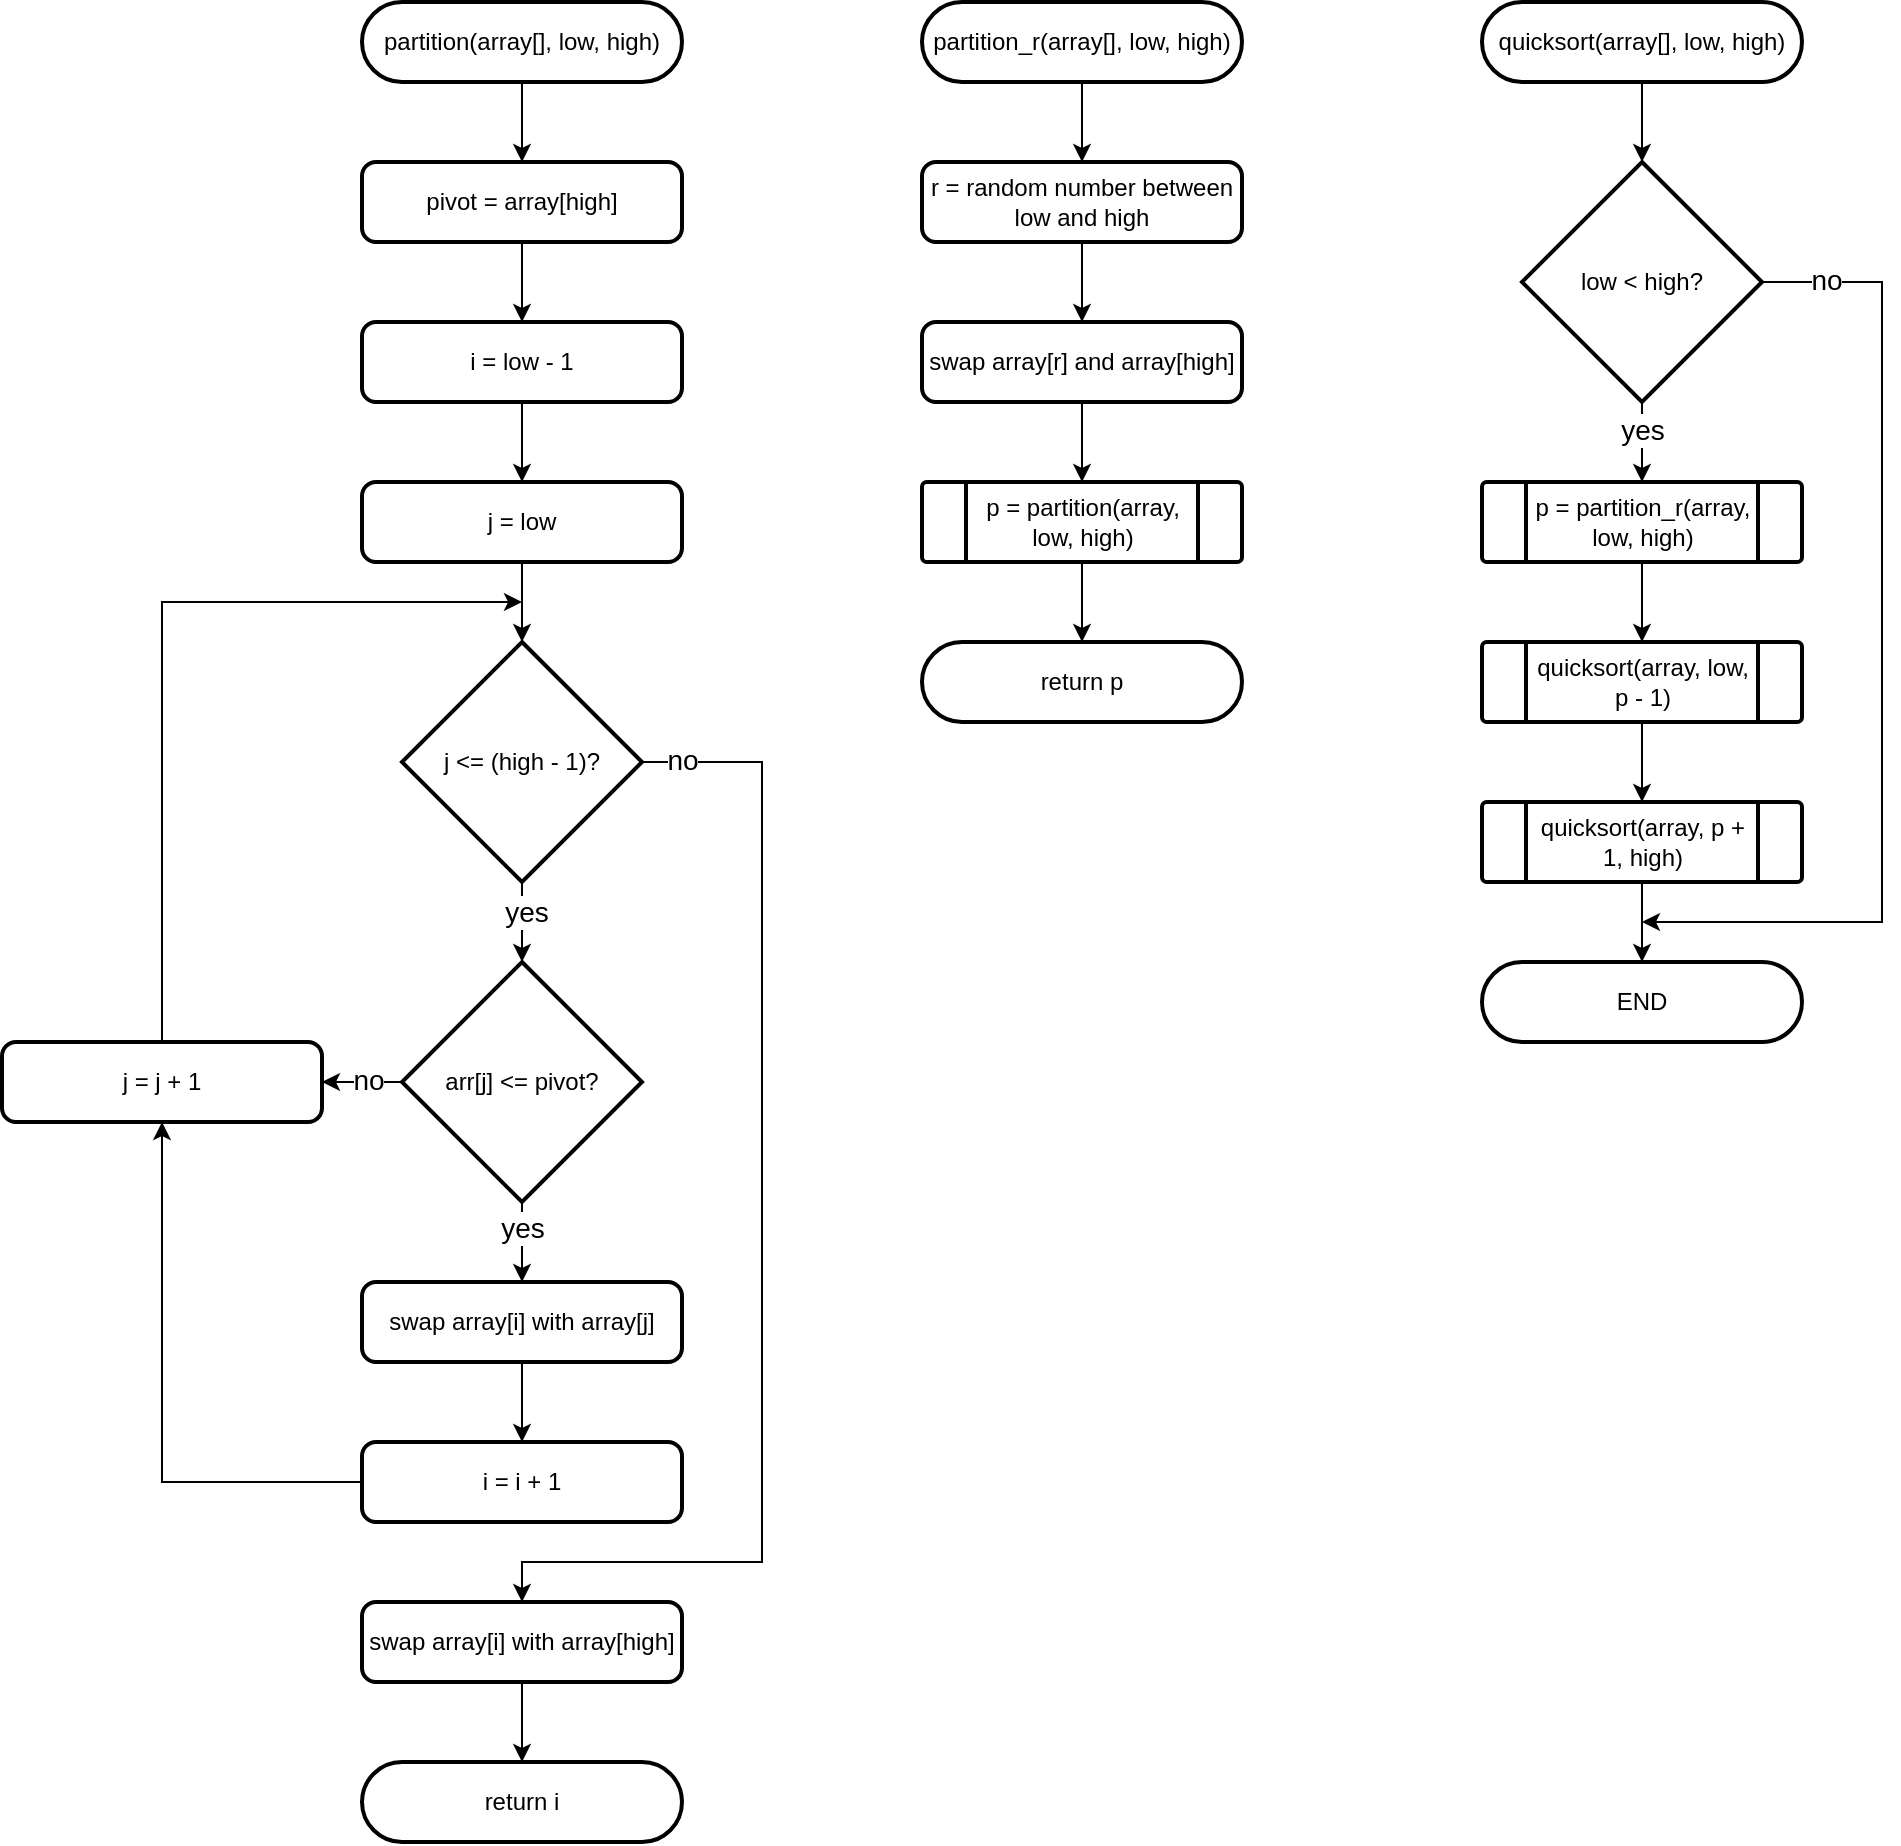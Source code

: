 <mxfile version="21.6.2" type="device" pages="4">
  <diagram id="C5RBs43oDa-KdzZeNtuy" name="quick sort">
    <mxGraphModel dx="872" dy="778" grid="1" gridSize="10" guides="1" tooltips="1" connect="1" arrows="1" fold="1" page="0" pageScale="1" pageWidth="827" pageHeight="1169" math="0" shadow="0">
      <root>
        <mxCell id="WIyWlLk6GJQsqaUBKTNV-0" />
        <mxCell id="WIyWlLk6GJQsqaUBKTNV-1" parent="WIyWlLk6GJQsqaUBKTNV-0" />
        <mxCell id="JS1NNQ1RBKOJhmVOapFc-2" value="" style="edgeStyle=orthogonalEdgeStyle;rounded=0;orthogonalLoop=1;jettySize=auto;html=1;" parent="WIyWlLk6GJQsqaUBKTNV-1" source="ZOthd3o8GA8e9ccbdgPO-1" target="JS1NNQ1RBKOJhmVOapFc-1" edge="1">
          <mxGeometry relative="1" as="geometry" />
        </mxCell>
        <mxCell id="ZOthd3o8GA8e9ccbdgPO-1" value="pivot = array[high]" style="rounded=1;whiteSpace=wrap;html=1;absoluteArcSize=1;arcSize=14;strokeWidth=2;" parent="WIyWlLk6GJQsqaUBKTNV-1" vertex="1">
          <mxGeometry x="40" y="120" width="160" height="40" as="geometry" />
        </mxCell>
        <mxCell id="JS1NNQ1RBKOJhmVOapFc-4" value="" style="edgeStyle=orthogonalEdgeStyle;rounded=0;orthogonalLoop=1;jettySize=auto;html=1;" parent="WIyWlLk6GJQsqaUBKTNV-1" source="JS1NNQ1RBKOJhmVOapFc-1" target="JS1NNQ1RBKOJhmVOapFc-3" edge="1">
          <mxGeometry relative="1" as="geometry" />
        </mxCell>
        <mxCell id="JS1NNQ1RBKOJhmVOapFc-1" value="i = low - 1" style="rounded=1;whiteSpace=wrap;html=1;absoluteArcSize=1;arcSize=14;strokeWidth=2;" parent="WIyWlLk6GJQsqaUBKTNV-1" vertex="1">
          <mxGeometry x="40" y="200" width="160" height="40" as="geometry" />
        </mxCell>
        <mxCell id="JS1NNQ1RBKOJhmVOapFc-6" value="" style="edgeStyle=orthogonalEdgeStyle;rounded=0;orthogonalLoop=1;jettySize=auto;html=1;" parent="WIyWlLk6GJQsqaUBKTNV-1" source="JS1NNQ1RBKOJhmVOapFc-3" target="JS1NNQ1RBKOJhmVOapFc-5" edge="1">
          <mxGeometry relative="1" as="geometry" />
        </mxCell>
        <mxCell id="JS1NNQ1RBKOJhmVOapFc-3" value="j = low" style="rounded=1;whiteSpace=wrap;html=1;absoluteArcSize=1;arcSize=14;strokeWidth=2;" parent="WIyWlLk6GJQsqaUBKTNV-1" vertex="1">
          <mxGeometry x="40" y="280" width="160" height="40" as="geometry" />
        </mxCell>
        <mxCell id="JS1NNQ1RBKOJhmVOapFc-11" value="" style="edgeStyle=orthogonalEdgeStyle;rounded=0;orthogonalLoop=1;jettySize=auto;html=1;" parent="WIyWlLk6GJQsqaUBKTNV-1" source="JS1NNQ1RBKOJhmVOapFc-5" target="JS1NNQ1RBKOJhmVOapFc-10" edge="1">
          <mxGeometry relative="1" as="geometry" />
        </mxCell>
        <mxCell id="JS1NNQ1RBKOJhmVOapFc-14" value="yes" style="edgeLabel;html=1;align=center;verticalAlign=middle;resizable=0;points=[];fontSize=14;" parent="JS1NNQ1RBKOJhmVOapFc-11" vertex="1" connectable="0">
          <mxGeometry x="-0.279" y="1" relative="1" as="geometry">
            <mxPoint x="1" as="offset" />
          </mxGeometry>
        </mxCell>
        <mxCell id="JS1NNQ1RBKOJhmVOapFc-29" style="edgeStyle=orthogonalEdgeStyle;rounded=0;orthogonalLoop=1;jettySize=auto;html=1;exitX=1;exitY=0.5;exitDx=0;exitDy=0;exitPerimeter=0;entryX=0.5;entryY=0;entryDx=0;entryDy=0;" parent="WIyWlLk6GJQsqaUBKTNV-1" source="JS1NNQ1RBKOJhmVOapFc-5" target="JS1NNQ1RBKOJhmVOapFc-28" edge="1">
          <mxGeometry relative="1" as="geometry">
            <Array as="points">
              <mxPoint x="240" y="420" />
              <mxPoint x="240" y="820" />
              <mxPoint x="120" y="820" />
            </Array>
          </mxGeometry>
        </mxCell>
        <mxCell id="JS1NNQ1RBKOJhmVOapFc-30" value="no" style="edgeLabel;html=1;align=center;verticalAlign=middle;resizable=0;points=[];fontSize=14;" parent="JS1NNQ1RBKOJhmVOapFc-29" vertex="1" connectable="0">
          <mxGeometry x="-0.933" y="1" relative="1" as="geometry">
            <mxPoint as="offset" />
          </mxGeometry>
        </mxCell>
        <mxCell id="JS1NNQ1RBKOJhmVOapFc-5" value="j &amp;lt;= (high - 1)?" style="strokeWidth=2;html=1;shape=mxgraph.flowchart.decision;whiteSpace=wrap;" parent="WIyWlLk6GJQsqaUBKTNV-1" vertex="1">
          <mxGeometry x="60" y="360" width="120" height="120" as="geometry" />
        </mxCell>
        <mxCell id="JS1NNQ1RBKOJhmVOapFc-19" value="" style="edgeStyle=orthogonalEdgeStyle;rounded=0;orthogonalLoop=1;jettySize=auto;html=1;" parent="WIyWlLk6GJQsqaUBKTNV-1" source="JS1NNQ1RBKOJhmVOapFc-10" target="JS1NNQ1RBKOJhmVOapFc-18" edge="1">
          <mxGeometry relative="1" as="geometry" />
        </mxCell>
        <mxCell id="JS1NNQ1RBKOJhmVOapFc-22" value="yes" style="edgeLabel;html=1;align=center;verticalAlign=middle;resizable=0;points=[];fontSize=14;" parent="JS1NNQ1RBKOJhmVOapFc-19" vertex="1" connectable="0">
          <mxGeometry x="-0.345" y="1" relative="1" as="geometry">
            <mxPoint x="-1" as="offset" />
          </mxGeometry>
        </mxCell>
        <mxCell id="JS1NNQ1RBKOJhmVOapFc-24" value="" style="edgeStyle=orthogonalEdgeStyle;rounded=0;orthogonalLoop=1;jettySize=auto;html=1;" parent="WIyWlLk6GJQsqaUBKTNV-1" source="JS1NNQ1RBKOJhmVOapFc-10" target="JS1NNQ1RBKOJhmVOapFc-23" edge="1">
          <mxGeometry relative="1" as="geometry" />
        </mxCell>
        <mxCell id="JS1NNQ1RBKOJhmVOapFc-25" value="no" style="edgeLabel;html=1;align=center;verticalAlign=middle;resizable=0;points=[];fontSize=14;" parent="JS1NNQ1RBKOJhmVOapFc-24" vertex="1" connectable="0">
          <mxGeometry x="-0.033" y="-2" relative="1" as="geometry">
            <mxPoint x="2" y="1" as="offset" />
          </mxGeometry>
        </mxCell>
        <mxCell id="JS1NNQ1RBKOJhmVOapFc-10" value="arr[j] &amp;lt;= pivot?" style="strokeWidth=2;html=1;shape=mxgraph.flowchart.decision;whiteSpace=wrap;" parent="WIyWlLk6GJQsqaUBKTNV-1" vertex="1">
          <mxGeometry x="60" y="520" width="120" height="120" as="geometry" />
        </mxCell>
        <mxCell id="JS1NNQ1RBKOJhmVOapFc-21" value="" style="edgeStyle=orthogonalEdgeStyle;rounded=0;orthogonalLoop=1;jettySize=auto;html=1;" parent="WIyWlLk6GJQsqaUBKTNV-1" source="JS1NNQ1RBKOJhmVOapFc-18" target="JS1NNQ1RBKOJhmVOapFc-20" edge="1">
          <mxGeometry relative="1" as="geometry" />
        </mxCell>
        <mxCell id="JS1NNQ1RBKOJhmVOapFc-18" value="swap array[i] with array[j]" style="rounded=1;whiteSpace=wrap;html=1;absoluteArcSize=1;arcSize=14;strokeWidth=2;" parent="WIyWlLk6GJQsqaUBKTNV-1" vertex="1">
          <mxGeometry x="40" y="680" width="160" height="40" as="geometry" />
        </mxCell>
        <mxCell id="JS1NNQ1RBKOJhmVOapFc-26" style="edgeStyle=orthogonalEdgeStyle;rounded=0;orthogonalLoop=1;jettySize=auto;html=1;exitX=0;exitY=0.5;exitDx=0;exitDy=0;entryX=0.5;entryY=1;entryDx=0;entryDy=0;" parent="WIyWlLk6GJQsqaUBKTNV-1" source="JS1NNQ1RBKOJhmVOapFc-20" target="JS1NNQ1RBKOJhmVOapFc-23" edge="1">
          <mxGeometry relative="1" as="geometry" />
        </mxCell>
        <mxCell id="JS1NNQ1RBKOJhmVOapFc-20" value="i = i + 1" style="rounded=1;whiteSpace=wrap;html=1;absoluteArcSize=1;arcSize=14;strokeWidth=2;" parent="WIyWlLk6GJQsqaUBKTNV-1" vertex="1">
          <mxGeometry x="40" y="760" width="160" height="40" as="geometry" />
        </mxCell>
        <mxCell id="JS1NNQ1RBKOJhmVOapFc-27" style="edgeStyle=orthogonalEdgeStyle;rounded=0;orthogonalLoop=1;jettySize=auto;html=1;exitX=0.5;exitY=0;exitDx=0;exitDy=0;" parent="WIyWlLk6GJQsqaUBKTNV-1" source="JS1NNQ1RBKOJhmVOapFc-23" edge="1">
          <mxGeometry relative="1" as="geometry">
            <mxPoint x="120.0" y="340" as="targetPoint" />
            <Array as="points">
              <mxPoint x="-60" y="340" />
            </Array>
          </mxGeometry>
        </mxCell>
        <mxCell id="JS1NNQ1RBKOJhmVOapFc-23" value="j = j + 1" style="rounded=1;whiteSpace=wrap;html=1;absoluteArcSize=1;arcSize=14;strokeWidth=2;" parent="WIyWlLk6GJQsqaUBKTNV-1" vertex="1">
          <mxGeometry x="-140" y="560" width="160" height="40" as="geometry" />
        </mxCell>
        <mxCell id="JS1NNQ1RBKOJhmVOapFc-38" value="" style="edgeStyle=orthogonalEdgeStyle;rounded=0;orthogonalLoop=1;jettySize=auto;html=1;" parent="WIyWlLk6GJQsqaUBKTNV-1" source="JS1NNQ1RBKOJhmVOapFc-28" target="JS1NNQ1RBKOJhmVOapFc-37" edge="1">
          <mxGeometry relative="1" as="geometry" />
        </mxCell>
        <mxCell id="JS1NNQ1RBKOJhmVOapFc-28" value="swap array[i] with array[high]" style="rounded=1;whiteSpace=wrap;html=1;absoluteArcSize=1;arcSize=14;strokeWidth=2;" parent="WIyWlLk6GJQsqaUBKTNV-1" vertex="1">
          <mxGeometry x="40" y="840" width="160" height="40" as="geometry" />
        </mxCell>
        <mxCell id="JS1NNQ1RBKOJhmVOapFc-36" style="edgeStyle=orthogonalEdgeStyle;rounded=0;orthogonalLoop=1;jettySize=auto;html=1;exitX=0.5;exitY=0.5;exitDx=0;exitDy=20;exitPerimeter=0;entryX=0.5;entryY=0;entryDx=0;entryDy=0;" parent="WIyWlLk6GJQsqaUBKTNV-1" source="JS1NNQ1RBKOJhmVOapFc-34" target="ZOthd3o8GA8e9ccbdgPO-1" edge="1">
          <mxGeometry relative="1" as="geometry" />
        </mxCell>
        <mxCell id="JS1NNQ1RBKOJhmVOapFc-34" value="partition(array[], low, high)" style="html=1;dashed=0;whiteSpace=wrap;shape=mxgraph.dfd.start;strokeWidth=2;" parent="WIyWlLk6GJQsqaUBKTNV-1" vertex="1">
          <mxGeometry x="40" y="40" width="160" height="40" as="geometry" />
        </mxCell>
        <mxCell id="JS1NNQ1RBKOJhmVOapFc-37" value="return i" style="html=1;dashed=0;whiteSpace=wrap;shape=mxgraph.dfd.start;strokeWidth=2;" parent="WIyWlLk6GJQsqaUBKTNV-1" vertex="1">
          <mxGeometry x="40" y="920" width="160" height="40" as="geometry" />
        </mxCell>
        <mxCell id="JS1NNQ1RBKOJhmVOapFc-41" value="" style="edgeStyle=orthogonalEdgeStyle;rounded=0;orthogonalLoop=1;jettySize=auto;html=1;" parent="WIyWlLk6GJQsqaUBKTNV-1" source="JS1NNQ1RBKOJhmVOapFc-39" target="JS1NNQ1RBKOJhmVOapFc-40" edge="1">
          <mxGeometry relative="1" as="geometry" />
        </mxCell>
        <mxCell id="JS1NNQ1RBKOJhmVOapFc-39" value="partition_r(array[], low, high)" style="html=1;dashed=0;whiteSpace=wrap;shape=mxgraph.dfd.start;strokeWidth=2;" parent="WIyWlLk6GJQsqaUBKTNV-1" vertex="1">
          <mxGeometry x="320" y="40" width="160" height="40" as="geometry" />
        </mxCell>
        <mxCell id="JS1NNQ1RBKOJhmVOapFc-43" value="" style="edgeStyle=orthogonalEdgeStyle;rounded=0;orthogonalLoop=1;jettySize=auto;html=1;" parent="WIyWlLk6GJQsqaUBKTNV-1" source="JS1NNQ1RBKOJhmVOapFc-40" target="JS1NNQ1RBKOJhmVOapFc-42" edge="1">
          <mxGeometry relative="1" as="geometry" />
        </mxCell>
        <mxCell id="JS1NNQ1RBKOJhmVOapFc-40" value="r = random number between low and high" style="rounded=1;whiteSpace=wrap;html=1;absoluteArcSize=1;arcSize=14;strokeWidth=2;" parent="WIyWlLk6GJQsqaUBKTNV-1" vertex="1">
          <mxGeometry x="320" y="120" width="160" height="40" as="geometry" />
        </mxCell>
        <mxCell id="JS1NNQ1RBKOJhmVOapFc-50" value="" style="edgeStyle=orthogonalEdgeStyle;rounded=0;orthogonalLoop=1;jettySize=auto;html=1;" parent="WIyWlLk6GJQsqaUBKTNV-1" source="JS1NNQ1RBKOJhmVOapFc-42" target="JS1NNQ1RBKOJhmVOapFc-49" edge="1">
          <mxGeometry relative="1" as="geometry" />
        </mxCell>
        <mxCell id="JS1NNQ1RBKOJhmVOapFc-42" value="swap array[r] and array[high]" style="rounded=1;whiteSpace=wrap;html=1;absoluteArcSize=1;arcSize=14;strokeWidth=2;" parent="WIyWlLk6GJQsqaUBKTNV-1" vertex="1">
          <mxGeometry x="320" y="200" width="160" height="40" as="geometry" />
        </mxCell>
        <mxCell id="JS1NNQ1RBKOJhmVOapFc-44" value="return p" style="html=1;dashed=0;whiteSpace=wrap;shape=mxgraph.dfd.start;strokeWidth=2;" parent="WIyWlLk6GJQsqaUBKTNV-1" vertex="1">
          <mxGeometry x="320" y="360" width="160" height="40" as="geometry" />
        </mxCell>
        <mxCell id="JS1NNQ1RBKOJhmVOapFc-51" value="" style="edgeStyle=orthogonalEdgeStyle;rounded=0;orthogonalLoop=1;jettySize=auto;html=1;" parent="WIyWlLk6GJQsqaUBKTNV-1" source="JS1NNQ1RBKOJhmVOapFc-49" target="JS1NNQ1RBKOJhmVOapFc-44" edge="1">
          <mxGeometry relative="1" as="geometry" />
        </mxCell>
        <mxCell id="JS1NNQ1RBKOJhmVOapFc-49" value="p = partition(array, low, high)" style="verticalLabelPosition=middle;verticalAlign=middle;html=1;shape=process;whiteSpace=wrap;rounded=1;size=0.14;arcSize=6;labelPosition=center;align=center;strokeWidth=2;" parent="WIyWlLk6GJQsqaUBKTNV-1" vertex="1">
          <mxGeometry x="320" y="280" width="160" height="40" as="geometry" />
        </mxCell>
        <mxCell id="JS1NNQ1RBKOJhmVOapFc-54" value="" style="edgeStyle=orthogonalEdgeStyle;rounded=0;orthogonalLoop=1;jettySize=auto;html=1;" parent="WIyWlLk6GJQsqaUBKTNV-1" source="JS1NNQ1RBKOJhmVOapFc-52" target="JS1NNQ1RBKOJhmVOapFc-53" edge="1">
          <mxGeometry relative="1" as="geometry" />
        </mxCell>
        <mxCell id="JS1NNQ1RBKOJhmVOapFc-52" value="quicksort(array[], low, high)" style="html=1;dashed=0;whiteSpace=wrap;shape=mxgraph.dfd.start;strokeWidth=2;" parent="WIyWlLk6GJQsqaUBKTNV-1" vertex="1">
          <mxGeometry x="600" y="40" width="160" height="40" as="geometry" />
        </mxCell>
        <mxCell id="JS1NNQ1RBKOJhmVOapFc-56" value="" style="edgeStyle=orthogonalEdgeStyle;rounded=0;orthogonalLoop=1;jettySize=auto;html=1;" parent="WIyWlLk6GJQsqaUBKTNV-1" source="JS1NNQ1RBKOJhmVOapFc-53" target="JS1NNQ1RBKOJhmVOapFc-55" edge="1">
          <mxGeometry relative="1" as="geometry" />
        </mxCell>
        <mxCell id="JS1NNQ1RBKOJhmVOapFc-63" value="yes" style="edgeLabel;html=1;align=center;verticalAlign=middle;resizable=0;points=[];fontSize=14;" parent="JS1NNQ1RBKOJhmVOapFc-56" vertex="1" connectable="0">
          <mxGeometry x="-0.302" y="-1" relative="1" as="geometry">
            <mxPoint x="1" as="offset" />
          </mxGeometry>
        </mxCell>
        <mxCell id="JS1NNQ1RBKOJhmVOapFc-64" style="edgeStyle=orthogonalEdgeStyle;rounded=0;orthogonalLoop=1;jettySize=auto;html=1;exitX=1;exitY=0.5;exitDx=0;exitDy=0;exitPerimeter=0;" parent="WIyWlLk6GJQsqaUBKTNV-1" source="JS1NNQ1RBKOJhmVOapFc-53" edge="1">
          <mxGeometry relative="1" as="geometry">
            <mxPoint x="680" y="500" as="targetPoint" />
            <Array as="points">
              <mxPoint x="800" y="180" />
              <mxPoint x="800" y="500" />
            </Array>
          </mxGeometry>
        </mxCell>
        <mxCell id="JS1NNQ1RBKOJhmVOapFc-65" value="no" style="edgeLabel;html=1;align=center;verticalAlign=middle;resizable=0;points=[];fontSize=14;" parent="JS1NNQ1RBKOJhmVOapFc-64" vertex="1" connectable="0">
          <mxGeometry x="-0.873" y="-1" relative="1" as="geometry">
            <mxPoint y="-2" as="offset" />
          </mxGeometry>
        </mxCell>
        <mxCell id="JS1NNQ1RBKOJhmVOapFc-53" value="low &amp;lt; high?" style="strokeWidth=2;html=1;shape=mxgraph.flowchart.decision;whiteSpace=wrap;" parent="WIyWlLk6GJQsqaUBKTNV-1" vertex="1">
          <mxGeometry x="620" y="120" width="120" height="120" as="geometry" />
        </mxCell>
        <mxCell id="JS1NNQ1RBKOJhmVOapFc-60" value="" style="edgeStyle=orthogonalEdgeStyle;rounded=0;orthogonalLoop=1;jettySize=auto;html=1;" parent="WIyWlLk6GJQsqaUBKTNV-1" source="JS1NNQ1RBKOJhmVOapFc-55" target="JS1NNQ1RBKOJhmVOapFc-57" edge="1">
          <mxGeometry relative="1" as="geometry" />
        </mxCell>
        <mxCell id="JS1NNQ1RBKOJhmVOapFc-55" value="p = partition_r(array, low, high)" style="verticalLabelPosition=middle;verticalAlign=middle;html=1;shape=process;whiteSpace=wrap;rounded=1;size=0.14;arcSize=6;labelPosition=center;align=center;strokeWidth=2;" parent="WIyWlLk6GJQsqaUBKTNV-1" vertex="1">
          <mxGeometry x="600" y="280" width="160" height="40" as="geometry" />
        </mxCell>
        <mxCell id="JS1NNQ1RBKOJhmVOapFc-61" value="" style="edgeStyle=orthogonalEdgeStyle;rounded=0;orthogonalLoop=1;jettySize=auto;html=1;" parent="WIyWlLk6GJQsqaUBKTNV-1" source="JS1NNQ1RBKOJhmVOapFc-57" target="JS1NNQ1RBKOJhmVOapFc-58" edge="1">
          <mxGeometry relative="1" as="geometry" />
        </mxCell>
        <mxCell id="JS1NNQ1RBKOJhmVOapFc-57" value="quicksort(array, low, p - 1)" style="verticalLabelPosition=middle;verticalAlign=middle;html=1;shape=process;whiteSpace=wrap;rounded=1;size=0.14;arcSize=6;labelPosition=center;align=center;strokeWidth=2;" parent="WIyWlLk6GJQsqaUBKTNV-1" vertex="1">
          <mxGeometry x="600" y="360" width="160" height="40" as="geometry" />
        </mxCell>
        <mxCell id="JS1NNQ1RBKOJhmVOapFc-62" value="" style="edgeStyle=orthogonalEdgeStyle;rounded=0;orthogonalLoop=1;jettySize=auto;html=1;" parent="WIyWlLk6GJQsqaUBKTNV-1" source="JS1NNQ1RBKOJhmVOapFc-58" target="JS1NNQ1RBKOJhmVOapFc-59" edge="1">
          <mxGeometry relative="1" as="geometry" />
        </mxCell>
        <mxCell id="JS1NNQ1RBKOJhmVOapFc-58" value="quicksort(array, p + 1, high)" style="verticalLabelPosition=middle;verticalAlign=middle;html=1;shape=process;whiteSpace=wrap;rounded=1;size=0.14;arcSize=6;labelPosition=center;align=center;strokeWidth=2;" parent="WIyWlLk6GJQsqaUBKTNV-1" vertex="1">
          <mxGeometry x="600" y="440" width="160" height="40" as="geometry" />
        </mxCell>
        <mxCell id="JS1NNQ1RBKOJhmVOapFc-59" value="END" style="html=1;dashed=0;whiteSpace=wrap;shape=mxgraph.dfd.start;strokeWidth=2;" parent="WIyWlLk6GJQsqaUBKTNV-1" vertex="1">
          <mxGeometry x="600" y="520" width="160" height="40" as="geometry" />
        </mxCell>
      </root>
    </mxGraphModel>
  </diagram>
  <diagram id="nVxkfaieTgda5EGStZQi" name="radix sort">
    <mxGraphModel dx="989" dy="943" grid="1" gridSize="10" guides="1" tooltips="1" connect="1" arrows="1" fold="1" page="0" pageScale="1" pageWidth="850" pageHeight="1100" math="0" shadow="0">
      <root>
        <mxCell id="0" />
        <mxCell id="1" parent="0" />
        <mxCell id="1oeBaII8raDBcbjgEjQx-7" value="" style="edgeStyle=orthogonalEdgeStyle;rounded=0;orthogonalLoop=1;jettySize=auto;html=1;" edge="1" parent="1" source="JxANDoU70-Lnq7nJM9AE-1" target="1oeBaII8raDBcbjgEjQx-4">
          <mxGeometry relative="1" as="geometry" />
        </mxCell>
        <mxCell id="JxANDoU70-Lnq7nJM9AE-1" value="radixSort(array)" style="html=1;dashed=0;whiteSpace=wrap;shape=mxgraph.dfd.start;strokeWidth=2;" vertex="1" parent="1">
          <mxGeometry x="560" y="-360" width="160" height="40" as="geometry" />
        </mxCell>
        <mxCell id="6iA_qLqkw0yUxsFO22lf-2" value="" style="edgeStyle=orthogonalEdgeStyle;rounded=0;orthogonalLoop=1;jettySize=auto;html=1;" edge="1" parent="1" source="JxANDoU70-Lnq7nJM9AE-2" target="6iA_qLqkw0yUxsFO22lf-1">
          <mxGeometry relative="1" as="geometry" />
        </mxCell>
        <mxCell id="JxANDoU70-Lnq7nJM9AE-2" value="countingSort(array, d)" style="html=1;dashed=0;whiteSpace=wrap;shape=mxgraph.dfd.start;strokeWidth=2;" vertex="1" parent="1">
          <mxGeometry x="160" y="-360" width="160" height="40" as="geometry" />
        </mxCell>
        <mxCell id="1oeBaII8raDBcbjgEjQx-23" value="" style="edgeStyle=orthogonalEdgeStyle;rounded=0;orthogonalLoop=1;jettySize=auto;html=1;" edge="1" parent="1" source="6iA_qLqkw0yUxsFO22lf-1" target="1oeBaII8raDBcbjgEjQx-21">
          <mxGeometry relative="1" as="geometry" />
        </mxCell>
        <mxCell id="6iA_qLqkw0yUxsFO22lf-1" value="max = largest element among dth place elements" style="rounded=1;whiteSpace=wrap;html=1;absoluteArcSize=1;arcSize=14;strokeWidth=2;" vertex="1" parent="1">
          <mxGeometry x="160" y="-280" width="160" height="40" as="geometry" />
        </mxCell>
        <mxCell id="1oeBaII8raDBcbjgEjQx-8" value="" style="edgeStyle=orthogonalEdgeStyle;rounded=0;orthogonalLoop=1;jettySize=auto;html=1;" edge="1" parent="1" source="1oeBaII8raDBcbjgEjQx-4" target="1oeBaII8raDBcbjgEjQx-5">
          <mxGeometry relative="1" as="geometry" />
        </mxCell>
        <mxCell id="1oeBaII8raDBcbjgEjQx-4" value="d = maximum number of digits in largest element" style="rounded=1;whiteSpace=wrap;html=1;absoluteArcSize=1;arcSize=14;strokeWidth=2;" vertex="1" parent="1">
          <mxGeometry x="560" y="-280" width="160" height="40" as="geometry" />
        </mxCell>
        <mxCell id="1oeBaII8raDBcbjgEjQx-9" value="" style="edgeStyle=orthogonalEdgeStyle;rounded=0;orthogonalLoop=1;jettySize=auto;html=1;" edge="1" parent="1" source="1oeBaII8raDBcbjgEjQx-5" target="1oeBaII8raDBcbjgEjQx-6">
          <mxGeometry relative="1" as="geometry" />
        </mxCell>
        <mxCell id="1oeBaII8raDBcbjgEjQx-5" value="create d buckets of size 0-9" style="rounded=1;whiteSpace=wrap;html=1;absoluteArcSize=1;arcSize=14;strokeWidth=2;" vertex="1" parent="1">
          <mxGeometry x="560" y="-200" width="160" height="40" as="geometry" />
        </mxCell>
        <mxCell id="1oeBaII8raDBcbjgEjQx-11" value="" style="edgeStyle=orthogonalEdgeStyle;rounded=0;orthogonalLoop=1;jettySize=auto;html=1;" edge="1" parent="1" source="1oeBaII8raDBcbjgEjQx-6" target="1oeBaII8raDBcbjgEjQx-10">
          <mxGeometry relative="1" as="geometry" />
        </mxCell>
        <mxCell id="1oeBaII8raDBcbjgEjQx-6" value="i = 0" style="rounded=1;whiteSpace=wrap;html=1;absoluteArcSize=1;arcSize=14;strokeWidth=2;" vertex="1" parent="1">
          <mxGeometry x="560" y="-120" width="160" height="40" as="geometry" />
        </mxCell>
        <mxCell id="1oeBaII8raDBcbjgEjQx-13" value="" style="edgeStyle=orthogonalEdgeStyle;rounded=0;orthogonalLoop=1;jettySize=auto;html=1;" edge="1" parent="1" source="1oeBaII8raDBcbjgEjQx-10" target="1oeBaII8raDBcbjgEjQx-12">
          <mxGeometry relative="1" as="geometry" />
        </mxCell>
        <mxCell id="1oeBaII8raDBcbjgEjQx-14" value="yes" style="edgeLabel;html=1;align=center;verticalAlign=middle;resizable=0;points=[];fontSize=14;" vertex="1" connectable="0" parent="1oeBaII8raDBcbjgEjQx-13">
          <mxGeometry x="-0.226" y="-1" relative="1" as="geometry">
            <mxPoint as="offset" />
          </mxGeometry>
        </mxCell>
        <mxCell id="1oeBaII8raDBcbjgEjQx-19" style="edgeStyle=orthogonalEdgeStyle;rounded=0;orthogonalLoop=1;jettySize=auto;html=1;exitX=1;exitY=0.5;exitDx=0;exitDy=0;exitPerimeter=0;entryX=0.5;entryY=0.5;entryDx=0;entryDy=-20;entryPerimeter=0;" edge="1" parent="1" source="1oeBaII8raDBcbjgEjQx-10" target="1oeBaII8raDBcbjgEjQx-18">
          <mxGeometry relative="1" as="geometry">
            <Array as="points">
              <mxPoint x="760" y="20" />
              <mxPoint x="760" y="260" />
              <mxPoint x="640" y="260" />
            </Array>
          </mxGeometry>
        </mxCell>
        <mxCell id="1oeBaII8raDBcbjgEjQx-20" value="no" style="edgeLabel;html=1;align=center;verticalAlign=middle;resizable=0;points=[];fontSize=14;" vertex="1" connectable="0" parent="1oeBaII8raDBcbjgEjQx-19">
          <mxGeometry x="-0.884" y="-1" relative="1" as="geometry">
            <mxPoint y="-2" as="offset" />
          </mxGeometry>
        </mxCell>
        <mxCell id="1oeBaII8raDBcbjgEjQx-10" value="i &amp;lt; d?" style="strokeWidth=2;html=1;shape=mxgraph.flowchart.decision;whiteSpace=wrap;" vertex="1" parent="1">
          <mxGeometry x="580" y="-40" width="120" height="120" as="geometry" />
        </mxCell>
        <mxCell id="1oeBaII8raDBcbjgEjQx-16" value="" style="edgeStyle=orthogonalEdgeStyle;rounded=0;orthogonalLoop=1;jettySize=auto;html=1;" edge="1" parent="1" source="1oeBaII8raDBcbjgEjQx-12" target="1oeBaII8raDBcbjgEjQx-15">
          <mxGeometry relative="1" as="geometry" />
        </mxCell>
        <mxCell id="1oeBaII8raDBcbjgEjQx-12" value="sort elements according to ith place digits with counting sort" style="rounded=1;whiteSpace=wrap;html=1;absoluteArcSize=1;arcSize=14;strokeWidth=2;" vertex="1" parent="1">
          <mxGeometry x="560" y="120" width="160" height="40" as="geometry" />
        </mxCell>
        <mxCell id="1oeBaII8raDBcbjgEjQx-17" style="edgeStyle=orthogonalEdgeStyle;rounded=0;orthogonalLoop=1;jettySize=auto;html=1;exitX=0;exitY=0.5;exitDx=0;exitDy=0;" edge="1" parent="1" source="1oeBaII8raDBcbjgEjQx-15">
          <mxGeometry relative="1" as="geometry">
            <mxPoint x="640" y="-60" as="targetPoint" />
            <Array as="points">
              <mxPoint x="520" y="220" />
              <mxPoint x="520" y="-60" />
            </Array>
          </mxGeometry>
        </mxCell>
        <mxCell id="1oeBaII8raDBcbjgEjQx-15" value="i = i + 1" style="rounded=1;whiteSpace=wrap;html=1;absoluteArcSize=1;arcSize=14;strokeWidth=2;" vertex="1" parent="1">
          <mxGeometry x="560" y="200" width="160" height="40" as="geometry" />
        </mxCell>
        <mxCell id="1oeBaII8raDBcbjgEjQx-18" value="END" style="html=1;dashed=0;whiteSpace=wrap;shape=mxgraph.dfd.start;strokeWidth=2;" vertex="1" parent="1">
          <mxGeometry x="560" y="280" width="160" height="40" as="geometry" />
        </mxCell>
        <mxCell id="1oeBaII8raDBcbjgEjQx-24" value="" style="edgeStyle=orthogonalEdgeStyle;rounded=0;orthogonalLoop=1;jettySize=auto;html=1;" edge="1" parent="1" source="1oeBaII8raDBcbjgEjQx-21" target="1oeBaII8raDBcbjgEjQx-22">
          <mxGeometry relative="1" as="geometry" />
        </mxCell>
        <mxCell id="1oeBaII8raDBcbjgEjQx-21" value="initialise count array with all zeros" style="rounded=1;whiteSpace=wrap;html=1;absoluteArcSize=1;arcSize=14;strokeWidth=2;" vertex="1" parent="1">
          <mxGeometry x="160" y="-200" width="160" height="40" as="geometry" />
        </mxCell>
        <mxCell id="1oeBaII8raDBcbjgEjQx-30" value="" style="edgeStyle=orthogonalEdgeStyle;rounded=0;orthogonalLoop=1;jettySize=auto;html=1;" edge="1" parent="1" source="1oeBaII8raDBcbjgEjQx-22" target="1oeBaII8raDBcbjgEjQx-25">
          <mxGeometry relative="1" as="geometry" />
        </mxCell>
        <mxCell id="1oeBaII8raDBcbjgEjQx-22" value="j = 0" style="rounded=1;whiteSpace=wrap;html=1;absoluteArcSize=1;arcSize=14;strokeWidth=2;" vertex="1" parent="1">
          <mxGeometry x="160" y="-120" width="160" height="40" as="geometry" />
        </mxCell>
        <mxCell id="1oeBaII8raDBcbjgEjQx-28" value="" style="edgeStyle=orthogonalEdgeStyle;rounded=0;orthogonalLoop=1;jettySize=auto;html=1;" edge="1" parent="1" source="1oeBaII8raDBcbjgEjQx-25" target="1oeBaII8raDBcbjgEjQx-26">
          <mxGeometry relative="1" as="geometry" />
        </mxCell>
        <mxCell id="1oeBaII8raDBcbjgEjQx-31" value="yes" style="edgeLabel;html=1;align=center;verticalAlign=middle;resizable=0;points=[];fontSize=14;" vertex="1" connectable="0" parent="1oeBaII8raDBcbjgEjQx-28">
          <mxGeometry x="-0.289" y="-1" relative="1" as="geometry">
            <mxPoint as="offset" />
          </mxGeometry>
        </mxCell>
        <mxCell id="1oeBaII8raDBcbjgEjQx-36" style="edgeStyle=orthogonalEdgeStyle;rounded=0;orthogonalLoop=1;jettySize=auto;html=1;exitX=1;exitY=0.5;exitDx=0;exitDy=0;exitPerimeter=0;entryX=0.5;entryY=0;entryDx=0;entryDy=0;" edge="1" parent="1" source="1oeBaII8raDBcbjgEjQx-25" target="1oeBaII8raDBcbjgEjQx-35">
          <mxGeometry relative="1" as="geometry">
            <Array as="points">
              <mxPoint x="360" y="20" />
              <mxPoint x="360" y="340" />
              <mxPoint x="240" y="340" />
            </Array>
          </mxGeometry>
        </mxCell>
        <mxCell id="1oeBaII8raDBcbjgEjQx-37" value="no" style="edgeLabel;html=1;align=center;verticalAlign=middle;resizable=0;points=[];fontSize=14;" vertex="1" connectable="0" parent="1oeBaII8raDBcbjgEjQx-36">
          <mxGeometry x="-0.895" y="1" relative="1" as="geometry">
            <mxPoint as="offset" />
          </mxGeometry>
        </mxCell>
        <mxCell id="1oeBaII8raDBcbjgEjQx-25" value="j &amp;lt; size?" style="strokeWidth=2;html=1;shape=mxgraph.flowchart.decision;whiteSpace=wrap;" vertex="1" parent="1">
          <mxGeometry x="180" y="-40" width="120" height="120" as="geometry" />
        </mxCell>
        <mxCell id="1oeBaII8raDBcbjgEjQx-29" value="" style="edgeStyle=orthogonalEdgeStyle;rounded=0;orthogonalLoop=1;jettySize=auto;html=1;" edge="1" parent="1" source="1oeBaII8raDBcbjgEjQx-26" target="1oeBaII8raDBcbjgEjQx-27">
          <mxGeometry relative="1" as="geometry" />
        </mxCell>
        <mxCell id="1oeBaII8raDBcbjgEjQx-26" value="find total count of each unique digit in dth place of elements" style="rounded=1;whiteSpace=wrap;html=1;absoluteArcSize=1;arcSize=14;strokeWidth=2;" vertex="1" parent="1">
          <mxGeometry x="160" y="120" width="160" height="40" as="geometry" />
        </mxCell>
        <mxCell id="1oeBaII8raDBcbjgEjQx-33" value="" style="edgeStyle=orthogonalEdgeStyle;rounded=0;orthogonalLoop=1;jettySize=auto;html=1;" edge="1" parent="1" source="1oeBaII8raDBcbjgEjQx-27" target="1oeBaII8raDBcbjgEjQx-32">
          <mxGeometry relative="1" as="geometry" />
        </mxCell>
        <mxCell id="1oeBaII8raDBcbjgEjQx-27" value="store count at jth index in count array" style="rounded=1;whiteSpace=wrap;html=1;absoluteArcSize=1;arcSize=14;strokeWidth=2;" vertex="1" parent="1">
          <mxGeometry x="160" y="200" width="160" height="40" as="geometry" />
        </mxCell>
        <mxCell id="1oeBaII8raDBcbjgEjQx-34" style="edgeStyle=orthogonalEdgeStyle;rounded=0;orthogonalLoop=1;jettySize=auto;html=1;exitX=0;exitY=0.5;exitDx=0;exitDy=0;" edge="1" parent="1" source="1oeBaII8raDBcbjgEjQx-32">
          <mxGeometry relative="1" as="geometry">
            <mxPoint x="240" y="-60" as="targetPoint" />
            <Array as="points">
              <mxPoint x="120" y="300" />
              <mxPoint x="120" y="-60" />
            </Array>
          </mxGeometry>
        </mxCell>
        <mxCell id="1oeBaII8raDBcbjgEjQx-32" value="j = j + 1" style="rounded=1;whiteSpace=wrap;html=1;absoluteArcSize=1;arcSize=14;strokeWidth=2;" vertex="1" parent="1">
          <mxGeometry x="160" y="280" width="160" height="40" as="geometry" />
        </mxCell>
        <mxCell id="1oeBaII8raDBcbjgEjQx-39" value="" style="edgeStyle=orthogonalEdgeStyle;rounded=0;orthogonalLoop=1;jettySize=auto;html=1;" edge="1" parent="1" source="1oeBaII8raDBcbjgEjQx-35" target="1oeBaII8raDBcbjgEjQx-38">
          <mxGeometry relative="1" as="geometry" />
        </mxCell>
        <mxCell id="1oeBaII8raDBcbjgEjQx-35" value="i = 1" style="rounded=1;whiteSpace=wrap;html=1;absoluteArcSize=1;arcSize=14;strokeWidth=2;" vertex="1" parent="1">
          <mxGeometry x="160" y="360" width="160" height="40" as="geometry" />
        </mxCell>
        <mxCell id="1oeBaII8raDBcbjgEjQx-41" value="" style="edgeStyle=orthogonalEdgeStyle;rounded=0;orthogonalLoop=1;jettySize=auto;html=1;" edge="1" parent="1" source="1oeBaII8raDBcbjgEjQx-38" target="1oeBaII8raDBcbjgEjQx-40">
          <mxGeometry relative="1" as="geometry" />
        </mxCell>
        <mxCell id="1oeBaII8raDBcbjgEjQx-42" value="yes" style="edgeLabel;html=1;align=center;verticalAlign=middle;resizable=0;points=[];fontSize=14;" vertex="1" connectable="0" parent="1oeBaII8raDBcbjgEjQx-41">
          <mxGeometry x="-0.226" y="1" relative="1" as="geometry">
            <mxPoint as="offset" />
          </mxGeometry>
        </mxCell>
        <mxCell id="1oeBaII8raDBcbjgEjQx-47" style="edgeStyle=orthogonalEdgeStyle;rounded=0;orthogonalLoop=1;jettySize=auto;html=1;exitX=1;exitY=0.5;exitDx=0;exitDy=0;exitPerimeter=0;entryX=0.5;entryY=0;entryDx=0;entryDy=0;entryPerimeter=0;" edge="1" parent="1" source="1oeBaII8raDBcbjgEjQx-38" target="1oeBaII8raDBcbjgEjQx-46">
          <mxGeometry relative="1" as="geometry">
            <Array as="points">
              <mxPoint x="360" y="500" />
              <mxPoint x="360" y="740" />
              <mxPoint x="240" y="740" />
            </Array>
          </mxGeometry>
        </mxCell>
        <mxCell id="1oeBaII8raDBcbjgEjQx-48" value="no" style="edgeLabel;html=1;align=center;verticalAlign=middle;resizable=0;points=[];fontSize=14;" vertex="1" connectable="0" parent="1oeBaII8raDBcbjgEjQx-47">
          <mxGeometry x="-0.871" y="2" relative="1" as="geometry">
            <mxPoint as="offset" />
          </mxGeometry>
        </mxCell>
        <mxCell id="1oeBaII8raDBcbjgEjQx-38" value="i &amp;lt; max?" style="strokeWidth=2;html=1;shape=mxgraph.flowchart.decision;whiteSpace=wrap;" vertex="1" parent="1">
          <mxGeometry x="180" y="440" width="120" height="120" as="geometry" />
        </mxCell>
        <mxCell id="1oeBaII8raDBcbjgEjQx-44" value="" style="edgeStyle=orthogonalEdgeStyle;rounded=0;orthogonalLoop=1;jettySize=auto;html=1;" edge="1" parent="1" source="1oeBaII8raDBcbjgEjQx-40" target="1oeBaII8raDBcbjgEjQx-43">
          <mxGeometry relative="1" as="geometry" />
        </mxCell>
        <mxCell id="1oeBaII8raDBcbjgEjQx-40" value="store cumulative sum in count array" style="rounded=1;whiteSpace=wrap;html=1;absoluteArcSize=1;arcSize=14;strokeWidth=2;" vertex="1" parent="1">
          <mxGeometry x="160" y="600" width="160" height="40" as="geometry" />
        </mxCell>
        <mxCell id="1oeBaII8raDBcbjgEjQx-45" style="edgeStyle=orthogonalEdgeStyle;rounded=0;orthogonalLoop=1;jettySize=auto;html=1;exitX=0;exitY=0.5;exitDx=0;exitDy=0;" edge="1" parent="1" source="1oeBaII8raDBcbjgEjQx-43">
          <mxGeometry relative="1" as="geometry">
            <mxPoint x="240" y="417.714" as="targetPoint" />
            <Array as="points">
              <mxPoint x="120" y="700" />
              <mxPoint x="120" y="418" />
            </Array>
          </mxGeometry>
        </mxCell>
        <mxCell id="1oeBaII8raDBcbjgEjQx-43" value="i = i + 1" style="rounded=1;whiteSpace=wrap;html=1;absoluteArcSize=1;arcSize=14;strokeWidth=2;" vertex="1" parent="1">
          <mxGeometry x="160" y="680" width="160" height="40" as="geometry" />
        </mxCell>
        <mxCell id="1oeBaII8raDBcbjgEjQx-54" style="edgeStyle=orthogonalEdgeStyle;rounded=0;orthogonalLoop=1;jettySize=auto;html=1;exitX=0.5;exitY=1;exitDx=0;exitDy=0;exitPerimeter=0;entryX=0.5;entryY=0;entryDx=0;entryDy=0;" edge="1" parent="1" source="1oeBaII8raDBcbjgEjQx-46" target="1oeBaII8raDBcbjgEjQx-49">
          <mxGeometry relative="1" as="geometry" />
        </mxCell>
        <mxCell id="1oeBaII8raDBcbjgEjQx-59" value="yes" style="edgeLabel;html=1;align=center;verticalAlign=middle;resizable=0;points=[];fontSize=14;" vertex="1" connectable="0" parent="1oeBaII8raDBcbjgEjQx-54">
          <mxGeometry x="-0.263" y="-1" relative="1" as="geometry">
            <mxPoint as="offset" />
          </mxGeometry>
        </mxCell>
        <mxCell id="1oeBaII8raDBcbjgEjQx-58" style="edgeStyle=orthogonalEdgeStyle;rounded=0;orthogonalLoop=1;jettySize=auto;html=1;exitX=1;exitY=0.5;exitDx=0;exitDy=0;exitPerimeter=0;entryX=0.5;entryY=0.5;entryDx=0;entryDy=-20;entryPerimeter=0;" edge="1" parent="1" source="1oeBaII8raDBcbjgEjQx-46" target="1oeBaII8raDBcbjgEjQx-51">
          <mxGeometry relative="1" as="geometry">
            <Array as="points">
              <mxPoint x="360" y="820" />
              <mxPoint x="360" y="1140" />
              <mxPoint x="240" y="1140" />
            </Array>
          </mxGeometry>
        </mxCell>
        <mxCell id="1oeBaII8raDBcbjgEjQx-60" value="no" style="edgeLabel;html=1;align=center;verticalAlign=middle;resizable=0;points=[];fontSize=14;" vertex="1" connectable="0" parent="1oeBaII8raDBcbjgEjQx-58">
          <mxGeometry x="-0.908" y="1" relative="1" as="geometry">
            <mxPoint as="offset" />
          </mxGeometry>
        </mxCell>
        <mxCell id="1oeBaII8raDBcbjgEjQx-46" value="j &amp;gt; 1?" style="strokeWidth=2;html=1;shape=mxgraph.flowchart.decision;whiteSpace=wrap;" vertex="1" parent="1">
          <mxGeometry x="180" y="760" width="120" height="120" as="geometry" />
        </mxCell>
        <mxCell id="1oeBaII8raDBcbjgEjQx-55" style="edgeStyle=orthogonalEdgeStyle;rounded=0;orthogonalLoop=1;jettySize=auto;html=1;exitX=0.5;exitY=1;exitDx=0;exitDy=0;entryX=0.5;entryY=0;entryDx=0;entryDy=0;" edge="1" parent="1" source="1oeBaII8raDBcbjgEjQx-49" target="1oeBaII8raDBcbjgEjQx-50">
          <mxGeometry relative="1" as="geometry" />
        </mxCell>
        <mxCell id="1oeBaII8raDBcbjgEjQx-49" value="restore elements to array" style="rounded=1;whiteSpace=wrap;html=1;absoluteArcSize=1;arcSize=14;strokeWidth=2;" vertex="1" parent="1">
          <mxGeometry x="160" y="920" width="160" height="40" as="geometry" />
        </mxCell>
        <mxCell id="1oeBaII8raDBcbjgEjQx-56" value="" style="edgeStyle=orthogonalEdgeStyle;rounded=0;orthogonalLoop=1;jettySize=auto;html=1;" edge="1" parent="1" source="1oeBaII8raDBcbjgEjQx-50" target="1oeBaII8raDBcbjgEjQx-53">
          <mxGeometry relative="1" as="geometry" />
        </mxCell>
        <mxCell id="1oeBaII8raDBcbjgEjQx-50" value="decrease count of each element restored by 1" style="rounded=1;whiteSpace=wrap;html=1;absoluteArcSize=1;arcSize=14;strokeWidth=2;" vertex="1" parent="1">
          <mxGeometry x="160" y="1000" width="160" height="40" as="geometry" />
        </mxCell>
        <mxCell id="1oeBaII8raDBcbjgEjQx-51" value="END" style="html=1;dashed=0;whiteSpace=wrap;shape=mxgraph.dfd.start;strokeWidth=2;" vertex="1" parent="1">
          <mxGeometry x="160" y="1160" width="160" height="40" as="geometry" />
        </mxCell>
        <mxCell id="1oeBaII8raDBcbjgEjQx-57" style="edgeStyle=orthogonalEdgeStyle;rounded=0;orthogonalLoop=1;jettySize=auto;html=1;exitX=0;exitY=0.5;exitDx=0;exitDy=0;" edge="1" parent="1" source="1oeBaII8raDBcbjgEjQx-53">
          <mxGeometry relative="1" as="geometry">
            <mxPoint x="240" y="740" as="targetPoint" />
            <Array as="points">
              <mxPoint x="120" y="1100" />
              <mxPoint x="120" y="740" />
            </Array>
          </mxGeometry>
        </mxCell>
        <mxCell id="1oeBaII8raDBcbjgEjQx-53" value="j = j - 1" style="rounded=1;whiteSpace=wrap;html=1;absoluteArcSize=1;arcSize=14;strokeWidth=2;" vertex="1" parent="1">
          <mxGeometry x="160" y="1080" width="160" height="40" as="geometry" />
        </mxCell>
      </root>
    </mxGraphModel>
  </diagram>
  <diagram id="jX0eUa4DBT6Stq_55Xzh" name="counting sort">
    <mxGraphModel dx="472" dy="778" grid="1" gridSize="10" guides="1" tooltips="1" connect="1" arrows="1" fold="1" page="0" pageScale="1" pageWidth="850" pageHeight="1100" math="0" shadow="0">
      <root>
        <mxCell id="0" />
        <mxCell id="1" parent="0" />
        <mxCell id="2WDyYHlUGZugUkpnZqWx-43" value="" style="edgeStyle=orthogonalEdgeStyle;rounded=0;orthogonalLoop=1;jettySize=auto;html=1;" parent="1" source="2WDyYHlUGZugUkpnZqWx-44" target="2WDyYHlUGZugUkpnZqWx-46" edge="1">
          <mxGeometry relative="1" as="geometry" />
        </mxCell>
        <mxCell id="2WDyYHlUGZugUkpnZqWx-44" value="countingSort(array, size)" style="html=1;dashed=0;whiteSpace=wrap;shape=mxgraph.dfd.start;strokeWidth=2;" parent="1" vertex="1">
          <mxGeometry x="200" y="80" width="160" height="40" as="geometry" />
        </mxCell>
        <mxCell id="2WDyYHlUGZugUkpnZqWx-45" value="" style="edgeStyle=orthogonalEdgeStyle;rounded=0;orthogonalLoop=1;jettySize=auto;html=1;" parent="1" source="2WDyYHlUGZugUkpnZqWx-46" target="2WDyYHlUGZugUkpnZqWx-48" edge="1">
          <mxGeometry relative="1" as="geometry" />
        </mxCell>
        <mxCell id="2WDyYHlUGZugUkpnZqWx-46" value="max = find largest element in array" style="rounded=1;whiteSpace=wrap;html=1;absoluteArcSize=1;arcSize=14;strokeWidth=2;" parent="1" vertex="1">
          <mxGeometry x="200" y="160" width="160" height="40" as="geometry" />
        </mxCell>
        <mxCell id="2WDyYHlUGZugUkpnZqWx-47" value="" style="edgeStyle=orthogonalEdgeStyle;rounded=0;orthogonalLoop=1;jettySize=auto;html=1;" parent="1" source="2WDyYHlUGZugUkpnZqWx-48" target="2WDyYHlUGZugUkpnZqWx-50" edge="1">
          <mxGeometry relative="1" as="geometry" />
        </mxCell>
        <mxCell id="2WDyYHlUGZugUkpnZqWx-48" value="initialise count array with all zeros" style="rounded=1;whiteSpace=wrap;html=1;absoluteArcSize=1;arcSize=14;strokeWidth=2;" parent="1" vertex="1">
          <mxGeometry x="200" y="240" width="160" height="40" as="geometry" />
        </mxCell>
        <mxCell id="2WDyYHlUGZugUkpnZqWx-49" value="" style="edgeStyle=orthogonalEdgeStyle;rounded=0;orthogonalLoop=1;jettySize=auto;html=1;" parent="1" source="2WDyYHlUGZugUkpnZqWx-50" target="2WDyYHlUGZugUkpnZqWx-55" edge="1">
          <mxGeometry relative="1" as="geometry" />
        </mxCell>
        <mxCell id="2WDyYHlUGZugUkpnZqWx-50" value="j = 0" style="rounded=1;whiteSpace=wrap;html=1;absoluteArcSize=1;arcSize=14;strokeWidth=2;" parent="1" vertex="1">
          <mxGeometry x="200" y="320" width="160" height="40" as="geometry" />
        </mxCell>
        <mxCell id="2WDyYHlUGZugUkpnZqWx-51" value="" style="edgeStyle=orthogonalEdgeStyle;rounded=0;orthogonalLoop=1;jettySize=auto;html=1;" parent="1" source="2WDyYHlUGZugUkpnZqWx-55" target="2WDyYHlUGZugUkpnZqWx-57" edge="1">
          <mxGeometry relative="1" as="geometry" />
        </mxCell>
        <mxCell id="2WDyYHlUGZugUkpnZqWx-52" value="yes" style="edgeLabel;html=1;align=center;verticalAlign=middle;resizable=0;points=[];fontSize=14;" parent="2WDyYHlUGZugUkpnZqWx-51" vertex="1" connectable="0">
          <mxGeometry x="-0.289" y="-1" relative="1" as="geometry">
            <mxPoint as="offset" />
          </mxGeometry>
        </mxCell>
        <mxCell id="2WDyYHlUGZugUkpnZqWx-53" style="edgeStyle=orthogonalEdgeStyle;rounded=0;orthogonalLoop=1;jettySize=auto;html=1;exitX=1;exitY=0.5;exitDx=0;exitDy=0;exitPerimeter=0;entryX=0.5;entryY=0;entryDx=0;entryDy=0;" parent="1" source="2WDyYHlUGZugUkpnZqWx-55" target="2WDyYHlUGZugUkpnZqWx-63" edge="1">
          <mxGeometry relative="1" as="geometry">
            <Array as="points">
              <mxPoint x="400" y="460" />
              <mxPoint x="400" y="780" />
              <mxPoint x="280" y="780" />
            </Array>
          </mxGeometry>
        </mxCell>
        <mxCell id="2WDyYHlUGZugUkpnZqWx-54" value="no" style="edgeLabel;html=1;align=center;verticalAlign=middle;resizable=0;points=[];fontSize=14;" parent="2WDyYHlUGZugUkpnZqWx-53" vertex="1" connectable="0">
          <mxGeometry x="-0.895" y="1" relative="1" as="geometry">
            <mxPoint as="offset" />
          </mxGeometry>
        </mxCell>
        <mxCell id="2WDyYHlUGZugUkpnZqWx-55" value="j &amp;lt; size?" style="strokeWidth=2;html=1;shape=mxgraph.flowchart.decision;whiteSpace=wrap;" parent="1" vertex="1">
          <mxGeometry x="220" y="400" width="120" height="120" as="geometry" />
        </mxCell>
        <mxCell id="2WDyYHlUGZugUkpnZqWx-56" value="" style="edgeStyle=orthogonalEdgeStyle;rounded=0;orthogonalLoop=1;jettySize=auto;html=1;" parent="1" source="2WDyYHlUGZugUkpnZqWx-57" target="2WDyYHlUGZugUkpnZqWx-59" edge="1">
          <mxGeometry relative="1" as="geometry" />
        </mxCell>
        <mxCell id="2WDyYHlUGZugUkpnZqWx-57" value="find total count of each unique element" style="rounded=1;whiteSpace=wrap;html=1;absoluteArcSize=1;arcSize=14;strokeWidth=2;" parent="1" vertex="1">
          <mxGeometry x="200" y="560" width="160" height="40" as="geometry" />
        </mxCell>
        <mxCell id="2WDyYHlUGZugUkpnZqWx-58" value="" style="edgeStyle=orthogonalEdgeStyle;rounded=0;orthogonalLoop=1;jettySize=auto;html=1;" parent="1" source="2WDyYHlUGZugUkpnZqWx-59" target="2WDyYHlUGZugUkpnZqWx-61" edge="1">
          <mxGeometry relative="1" as="geometry" />
        </mxCell>
        <mxCell id="2WDyYHlUGZugUkpnZqWx-59" value="store count at jth index in count array" style="rounded=1;whiteSpace=wrap;html=1;absoluteArcSize=1;arcSize=14;strokeWidth=2;" parent="1" vertex="1">
          <mxGeometry x="200" y="640" width="160" height="40" as="geometry" />
        </mxCell>
        <mxCell id="2WDyYHlUGZugUkpnZqWx-60" style="edgeStyle=orthogonalEdgeStyle;rounded=0;orthogonalLoop=1;jettySize=auto;html=1;exitX=0;exitY=0.5;exitDx=0;exitDy=0;" parent="1" source="2WDyYHlUGZugUkpnZqWx-61" edge="1">
          <mxGeometry relative="1" as="geometry">
            <mxPoint x="280" y="380" as="targetPoint" />
            <Array as="points">
              <mxPoint x="160" y="740" />
              <mxPoint x="160" y="380" />
            </Array>
          </mxGeometry>
        </mxCell>
        <mxCell id="2WDyYHlUGZugUkpnZqWx-61" value="j = j + 1" style="rounded=1;whiteSpace=wrap;html=1;absoluteArcSize=1;arcSize=14;strokeWidth=2;" parent="1" vertex="1">
          <mxGeometry x="200" y="720" width="160" height="40" as="geometry" />
        </mxCell>
        <mxCell id="2WDyYHlUGZugUkpnZqWx-62" value="" style="edgeStyle=orthogonalEdgeStyle;rounded=0;orthogonalLoop=1;jettySize=auto;html=1;" parent="1" source="2WDyYHlUGZugUkpnZqWx-63" target="2WDyYHlUGZugUkpnZqWx-68" edge="1">
          <mxGeometry relative="1" as="geometry" />
        </mxCell>
        <mxCell id="2WDyYHlUGZugUkpnZqWx-63" value="i = 1" style="rounded=1;whiteSpace=wrap;html=1;absoluteArcSize=1;arcSize=14;strokeWidth=2;" parent="1" vertex="1">
          <mxGeometry x="200" y="800" width="160" height="40" as="geometry" />
        </mxCell>
        <mxCell id="2WDyYHlUGZugUkpnZqWx-64" value="" style="edgeStyle=orthogonalEdgeStyle;rounded=0;orthogonalLoop=1;jettySize=auto;html=1;" parent="1" source="2WDyYHlUGZugUkpnZqWx-68" target="2WDyYHlUGZugUkpnZqWx-70" edge="1">
          <mxGeometry relative="1" as="geometry" />
        </mxCell>
        <mxCell id="2WDyYHlUGZugUkpnZqWx-65" value="yes" style="edgeLabel;html=1;align=center;verticalAlign=middle;resizable=0;points=[];fontSize=14;" parent="2WDyYHlUGZugUkpnZqWx-64" vertex="1" connectable="0">
          <mxGeometry x="-0.226" y="1" relative="1" as="geometry">
            <mxPoint as="offset" />
          </mxGeometry>
        </mxCell>
        <mxCell id="2WDyYHlUGZugUkpnZqWx-66" style="edgeStyle=orthogonalEdgeStyle;rounded=0;orthogonalLoop=1;jettySize=auto;html=1;exitX=1;exitY=0.5;exitDx=0;exitDy=0;exitPerimeter=0;entryX=0.5;entryY=0;entryDx=0;entryDy=0;entryPerimeter=0;" parent="1" source="2WDyYHlUGZugUkpnZqWx-68" target="2WDyYHlUGZugUkpnZqWx-77" edge="1">
          <mxGeometry relative="1" as="geometry">
            <Array as="points">
              <mxPoint x="400" y="940" />
              <mxPoint x="400" y="1180" />
              <mxPoint x="280" y="1180" />
            </Array>
          </mxGeometry>
        </mxCell>
        <mxCell id="2WDyYHlUGZugUkpnZqWx-67" value="no" style="edgeLabel;html=1;align=center;verticalAlign=middle;resizable=0;points=[];fontSize=14;" parent="2WDyYHlUGZugUkpnZqWx-66" vertex="1" connectable="0">
          <mxGeometry x="-0.871" y="2" relative="1" as="geometry">
            <mxPoint as="offset" />
          </mxGeometry>
        </mxCell>
        <mxCell id="2WDyYHlUGZugUkpnZqWx-68" value="i &amp;lt; max?" style="strokeWidth=2;html=1;shape=mxgraph.flowchart.decision;whiteSpace=wrap;" parent="1" vertex="1">
          <mxGeometry x="220" y="880" width="120" height="120" as="geometry" />
        </mxCell>
        <mxCell id="2WDyYHlUGZugUkpnZqWx-69" value="" style="edgeStyle=orthogonalEdgeStyle;rounded=0;orthogonalLoop=1;jettySize=auto;html=1;" parent="1" source="2WDyYHlUGZugUkpnZqWx-70" target="2WDyYHlUGZugUkpnZqWx-72" edge="1">
          <mxGeometry relative="1" as="geometry" />
        </mxCell>
        <mxCell id="2WDyYHlUGZugUkpnZqWx-70" value="store cumulative sum in count array" style="rounded=1;whiteSpace=wrap;html=1;absoluteArcSize=1;arcSize=14;strokeWidth=2;" parent="1" vertex="1">
          <mxGeometry x="200" y="1040" width="160" height="40" as="geometry" />
        </mxCell>
        <mxCell id="2WDyYHlUGZugUkpnZqWx-71" style="edgeStyle=orthogonalEdgeStyle;rounded=0;orthogonalLoop=1;jettySize=auto;html=1;exitX=0;exitY=0.5;exitDx=0;exitDy=0;" parent="1" source="2WDyYHlUGZugUkpnZqWx-72" edge="1">
          <mxGeometry relative="1" as="geometry">
            <mxPoint x="280" y="857.714" as="targetPoint" />
            <Array as="points">
              <mxPoint x="160" y="1140" />
              <mxPoint x="160" y="858" />
            </Array>
          </mxGeometry>
        </mxCell>
        <mxCell id="2WDyYHlUGZugUkpnZqWx-72" value="i = i + 1" style="rounded=1;whiteSpace=wrap;html=1;absoluteArcSize=1;arcSize=14;strokeWidth=2;" parent="1" vertex="1">
          <mxGeometry x="200" y="1120" width="160" height="40" as="geometry" />
        </mxCell>
        <mxCell id="2WDyYHlUGZugUkpnZqWx-73" style="edgeStyle=orthogonalEdgeStyle;rounded=0;orthogonalLoop=1;jettySize=auto;html=1;exitX=0.5;exitY=1;exitDx=0;exitDy=0;exitPerimeter=0;entryX=0.5;entryY=0;entryDx=0;entryDy=0;" parent="1" source="2WDyYHlUGZugUkpnZqWx-77" target="2WDyYHlUGZugUkpnZqWx-79" edge="1">
          <mxGeometry relative="1" as="geometry" />
        </mxCell>
        <mxCell id="2WDyYHlUGZugUkpnZqWx-74" value="yes" style="edgeLabel;html=1;align=center;verticalAlign=middle;resizable=0;points=[];fontSize=14;" parent="2WDyYHlUGZugUkpnZqWx-73" vertex="1" connectable="0">
          <mxGeometry x="-0.263" y="-1" relative="1" as="geometry">
            <mxPoint as="offset" />
          </mxGeometry>
        </mxCell>
        <mxCell id="2WDyYHlUGZugUkpnZqWx-75" style="edgeStyle=orthogonalEdgeStyle;rounded=0;orthogonalLoop=1;jettySize=auto;html=1;exitX=1;exitY=0.5;exitDx=0;exitDy=0;exitPerimeter=0;entryX=0.5;entryY=0.5;entryDx=0;entryDy=-20;entryPerimeter=0;" parent="1" source="2WDyYHlUGZugUkpnZqWx-77" target="2WDyYHlUGZugUkpnZqWx-82" edge="1">
          <mxGeometry relative="1" as="geometry">
            <Array as="points">
              <mxPoint x="400" y="1260" />
              <mxPoint x="400" y="1580" />
              <mxPoint x="280" y="1580" />
            </Array>
          </mxGeometry>
        </mxCell>
        <mxCell id="2WDyYHlUGZugUkpnZqWx-76" value="no" style="edgeLabel;html=1;align=center;verticalAlign=middle;resizable=0;points=[];fontSize=14;" parent="2WDyYHlUGZugUkpnZqWx-75" vertex="1" connectable="0">
          <mxGeometry x="-0.908" y="1" relative="1" as="geometry">
            <mxPoint as="offset" />
          </mxGeometry>
        </mxCell>
        <mxCell id="2WDyYHlUGZugUkpnZqWx-77" value="j &amp;gt; 1?" style="strokeWidth=2;html=1;shape=mxgraph.flowchart.decision;whiteSpace=wrap;" parent="1" vertex="1">
          <mxGeometry x="220" y="1200" width="120" height="120" as="geometry" />
        </mxCell>
        <mxCell id="2WDyYHlUGZugUkpnZqWx-78" style="edgeStyle=orthogonalEdgeStyle;rounded=0;orthogonalLoop=1;jettySize=auto;html=1;exitX=0.5;exitY=1;exitDx=0;exitDy=0;entryX=0.5;entryY=0;entryDx=0;entryDy=0;" parent="1" source="2WDyYHlUGZugUkpnZqWx-79" target="2WDyYHlUGZugUkpnZqWx-81" edge="1">
          <mxGeometry relative="1" as="geometry" />
        </mxCell>
        <mxCell id="2WDyYHlUGZugUkpnZqWx-79" value="restore elements to array" style="rounded=1;whiteSpace=wrap;html=1;absoluteArcSize=1;arcSize=14;strokeWidth=2;" parent="1" vertex="1">
          <mxGeometry x="200" y="1360" width="160" height="40" as="geometry" />
        </mxCell>
        <mxCell id="2WDyYHlUGZugUkpnZqWx-80" value="" style="edgeStyle=orthogonalEdgeStyle;rounded=0;orthogonalLoop=1;jettySize=auto;html=1;" parent="1" source="2WDyYHlUGZugUkpnZqWx-81" target="2WDyYHlUGZugUkpnZqWx-84" edge="1">
          <mxGeometry relative="1" as="geometry" />
        </mxCell>
        <mxCell id="2WDyYHlUGZugUkpnZqWx-81" value="decrease count of each element restored by 1" style="rounded=1;whiteSpace=wrap;html=1;absoluteArcSize=1;arcSize=14;strokeWidth=2;" parent="1" vertex="1">
          <mxGeometry x="200" y="1440" width="160" height="40" as="geometry" />
        </mxCell>
        <mxCell id="2WDyYHlUGZugUkpnZqWx-82" value="END" style="html=1;dashed=0;whiteSpace=wrap;shape=mxgraph.dfd.start;strokeWidth=2;" parent="1" vertex="1">
          <mxGeometry x="200" y="1600" width="160" height="40" as="geometry" />
        </mxCell>
        <mxCell id="2WDyYHlUGZugUkpnZqWx-83" style="edgeStyle=orthogonalEdgeStyle;rounded=0;orthogonalLoop=1;jettySize=auto;html=1;exitX=0;exitY=0.5;exitDx=0;exitDy=0;" parent="1" source="2WDyYHlUGZugUkpnZqWx-84" edge="1">
          <mxGeometry relative="1" as="geometry">
            <mxPoint x="280" y="1180" as="targetPoint" />
            <Array as="points">
              <mxPoint x="160" y="1540" />
              <mxPoint x="160" y="1180" />
            </Array>
          </mxGeometry>
        </mxCell>
        <mxCell id="2WDyYHlUGZugUkpnZqWx-84" value="j = j - 1" style="rounded=1;whiteSpace=wrap;html=1;absoluteArcSize=1;arcSize=14;strokeWidth=2;" parent="1" vertex="1">
          <mxGeometry x="200" y="1520" width="160" height="40" as="geometry" />
        </mxCell>
      </root>
    </mxGraphModel>
  </diagram>
  <diagram id="p9Bnad8O-t7sL0pYEx7T" name="system">
    <mxGraphModel dx="570" dy="-152" grid="1" gridSize="10" guides="1" tooltips="1" connect="1" arrows="1" fold="1" page="0" pageScale="1" pageWidth="850" pageHeight="1100" math="0" shadow="0">
      <root>
        <mxCell id="0" />
        <mxCell id="1" parent="0" />
        <mxCell id="oxNlAbWa7UMrTLLy3-Y4-2" value="" style="edgeStyle=orthogonalEdgeStyle;rounded=0;orthogonalLoop=1;jettySize=auto;html=1;exitX=0.5;exitY=1;exitDx=0;exitDy=0;" parent="1" source="OpWjDsvbnIPF4W7kNHAf-1" target="ut9o5k0LKUpKmpLfhHZH-2" edge="1">
          <mxGeometry relative="1" as="geometry">
            <mxPoint x="260" y="1290" as="sourcePoint" />
          </mxGeometry>
        </mxCell>
        <mxCell id="OpWjDsvbnIPF4W7kNHAf-2" style="edgeStyle=orthogonalEdgeStyle;rounded=0;orthogonalLoop=1;jettySize=auto;html=1;exitX=0.5;exitY=0.5;exitDx=0;exitDy=20;exitPerimeter=0;entryX=0.5;entryY=0;entryDx=0;entryDy=0;" parent="1" source="dXI-XTHTZBQKXRGL6XCw-1" target="OpWjDsvbnIPF4W7kNHAf-1" edge="1">
          <mxGeometry relative="1" as="geometry" />
        </mxCell>
        <mxCell id="dXI-XTHTZBQKXRGL6XCw-1" value="START" style="html=1;dashed=0;whiteSpace=wrap;shape=mxgraph.dfd.start;strokeWidth=2;" parent="1" vertex="1">
          <mxGeometry x="160" y="1160" width="160" height="40" as="geometry" />
        </mxCell>
        <mxCell id="oxNlAbWa7UMrTLLy3-Y4-3" value="" style="edgeStyle=orthogonalEdgeStyle;rounded=0;orthogonalLoop=1;jettySize=auto;html=1;" parent="1" source="ut9o5k0LKUpKmpLfhHZH-2" target="oxNlAbWa7UMrTLLy3-Y4-1" edge="1">
          <mxGeometry relative="1" as="geometry" />
        </mxCell>
        <mxCell id="ut9o5k0LKUpKmpLfhHZH-2" value="print login and &lt;br&gt;register menu" style="shape=parallelogram;html=1;strokeWidth=2;perimeter=parallelogramPerimeter;whiteSpace=wrap;rounded=1;arcSize=12;size=0.23;" parent="1" vertex="1">
          <mxGeometry x="160" y="1320" width="160" height="40" as="geometry" />
        </mxCell>
        <mxCell id="oxNlAbWa7UMrTLLy3-Y4-5" value="" style="edgeStyle=orthogonalEdgeStyle;rounded=0;orthogonalLoop=1;jettySize=auto;html=1;" parent="1" source="oxNlAbWa7UMrTLLy3-Y4-1" target="oxNlAbWa7UMrTLLy3-Y4-4" edge="1">
          <mxGeometry relative="1" as="geometry" />
        </mxCell>
        <mxCell id="oxNlAbWa7UMrTLLy3-Y4-6" value="no" style="edgeLabel;html=1;align=center;verticalAlign=middle;resizable=0;points=[];fontSize=14;" parent="oxNlAbWa7UMrTLLy3-Y4-5" vertex="1" connectable="0">
          <mxGeometry x="-0.192" relative="1" as="geometry">
            <mxPoint as="offset" />
          </mxGeometry>
        </mxCell>
        <mxCell id="oxNlAbWa7UMrTLLy3-Y4-10" style="edgeStyle=orthogonalEdgeStyle;rounded=0;orthogonalLoop=1;jettySize=auto;html=1;exitX=1;exitY=0.5;exitDx=0;exitDy=0;exitPerimeter=0;entryX=0;entryY=0.5;entryDx=0;entryDy=0;entryPerimeter=0;" parent="1" source="oxNlAbWa7UMrTLLy3-Y4-1" target="oxNlAbWa7UMrTLLy3-Y4-9" edge="1">
          <mxGeometry relative="1" as="geometry" />
        </mxCell>
        <mxCell id="oxNlAbWa7UMrTLLy3-Y4-12" value="yes" style="edgeLabel;html=1;align=center;verticalAlign=middle;resizable=0;points=[];fontSize=14;" parent="oxNlAbWa7UMrTLLy3-Y4-10" vertex="1" connectable="0">
          <mxGeometry x="-0.871" y="-1" relative="1" as="geometry">
            <mxPoint y="-2" as="offset" />
          </mxGeometry>
        </mxCell>
        <mxCell id="oxNlAbWa7UMrTLLy3-Y4-1" value="login?" style="strokeWidth=2;html=1;shape=mxgraph.flowchart.decision;whiteSpace=wrap;" parent="1" vertex="1">
          <mxGeometry x="180" y="1400" width="120" height="120" as="geometry" />
        </mxCell>
        <mxCell id="oxNlAbWa7UMrTLLy3-Y4-7" style="edgeStyle=orthogonalEdgeStyle;rounded=0;orthogonalLoop=1;jettySize=auto;html=1;exitX=0.5;exitY=1;exitDx=0;exitDy=0;exitPerimeter=0;" parent="1" source="oxNlAbWa7UMrTLLy3-Y4-4" edge="1">
          <mxGeometry relative="1" as="geometry">
            <mxPoint x="240" y="1380" as="targetPoint" />
            <Array as="points">
              <mxPoint x="240" y="1720" />
              <mxPoint x="160" y="1720" />
              <mxPoint x="160" y="1380" />
            </Array>
          </mxGeometry>
        </mxCell>
        <mxCell id="oxNlAbWa7UMrTLLy3-Y4-8" value="no" style="edgeLabel;html=1;align=center;verticalAlign=middle;resizable=0;points=[];fontSize=14;" parent="oxNlAbWa7UMrTLLy3-Y4-7" vertex="1" connectable="0">
          <mxGeometry x="-0.936" y="1" relative="1" as="geometry">
            <mxPoint as="offset" />
          </mxGeometry>
        </mxCell>
        <mxCell id="oxNlAbWa7UMrTLLy3-Y4-4" value="register?" style="strokeWidth=2;html=1;shape=mxgraph.flowchart.decision;whiteSpace=wrap;" parent="1" vertex="1">
          <mxGeometry x="180" y="1560" width="120" height="120" as="geometry" />
        </mxCell>
        <mxCell id="oxNlAbWa7UMrTLLy3-Y4-14" value="" style="edgeStyle=orthogonalEdgeStyle;rounded=0;orthogonalLoop=1;jettySize=auto;html=1;" parent="1" source="oxNlAbWa7UMrTLLy3-Y4-9" target="oxNlAbWa7UMrTLLy3-Y4-13" edge="1">
          <mxGeometry relative="1" as="geometry" />
        </mxCell>
        <mxCell id="oxNlAbWa7UMrTLLy3-Y4-15" value="no" style="edgeLabel;html=1;align=center;verticalAlign=middle;resizable=0;points=[];fontSize=14;" parent="oxNlAbWa7UMrTLLy3-Y4-14" vertex="1" connectable="0">
          <mxGeometry x="-0.108" y="-1" relative="1" as="geometry">
            <mxPoint as="offset" />
          </mxGeometry>
        </mxCell>
        <mxCell id="oxNlAbWa7UMrTLLy3-Y4-25" style="edgeStyle=orthogonalEdgeStyle;rounded=0;orthogonalLoop=1;jettySize=auto;html=1;exitX=1;exitY=0.5;exitDx=0;exitDy=0;exitPerimeter=0;" parent="1" source="oxNlAbWa7UMrTLLy3-Y4-9" target="oxNlAbWa7UMrTLLy3-Y4-24" edge="1">
          <mxGeometry relative="1" as="geometry" />
        </mxCell>
        <mxCell id="oxNlAbWa7UMrTLLy3-Y4-26" value="yes" style="edgeLabel;html=1;align=center;verticalAlign=middle;resizable=0;points=[];fontSize=14;" parent="oxNlAbWa7UMrTLLy3-Y4-25" vertex="1" connectable="0">
          <mxGeometry x="-0.175" relative="1" as="geometry">
            <mxPoint as="offset" />
          </mxGeometry>
        </mxCell>
        <mxCell id="oxNlAbWa7UMrTLLy3-Y4-9" value="tenant?" style="strokeWidth=2;html=1;shape=mxgraph.flowchart.decision;whiteSpace=wrap;" parent="1" vertex="1">
          <mxGeometry x="400" y="1160" width="120" height="120" as="geometry" />
        </mxCell>
        <mxCell id="oxNlAbWa7UMrTLLy3-Y4-17" value="" style="edgeStyle=orthogonalEdgeStyle;rounded=0;orthogonalLoop=1;jettySize=auto;html=1;" parent="1" source="oxNlAbWa7UMrTLLy3-Y4-13" target="oxNlAbWa7UMrTLLy3-Y4-16" edge="1">
          <mxGeometry relative="1" as="geometry" />
        </mxCell>
        <mxCell id="oxNlAbWa7UMrTLLy3-Y4-18" value="no" style="edgeLabel;html=1;align=center;verticalAlign=middle;resizable=0;points=[];fontSize=14;" parent="oxNlAbWa7UMrTLLy3-Y4-17" vertex="1" connectable="0">
          <mxGeometry x="-0.275" y="2" relative="1" as="geometry">
            <mxPoint as="offset" />
          </mxGeometry>
        </mxCell>
        <mxCell id="oxNlAbWa7UMrTLLy3-Y4-13" value="manager?" style="strokeWidth=2;html=1;shape=mxgraph.flowchart.decision;whiteSpace=wrap;" parent="1" vertex="1">
          <mxGeometry x="400" y="1320" width="120" height="120" as="geometry" />
        </mxCell>
        <mxCell id="oxNlAbWa7UMrTLLy3-Y4-20" value="" style="edgeStyle=orthogonalEdgeStyle;rounded=0;orthogonalLoop=1;jettySize=auto;html=1;" parent="1" source="oxNlAbWa7UMrTLLy3-Y4-16" target="oxNlAbWa7UMrTLLy3-Y4-19" edge="1">
          <mxGeometry relative="1" as="geometry" />
        </mxCell>
        <mxCell id="oxNlAbWa7UMrTLLy3-Y4-21" value="no" style="edgeLabel;html=1;align=center;verticalAlign=middle;resizable=0;points=[];fontSize=14;" parent="oxNlAbWa7UMrTLLy3-Y4-20" vertex="1" connectable="0">
          <mxGeometry x="-0.333" y="-1" relative="1" as="geometry">
            <mxPoint as="offset" />
          </mxGeometry>
        </mxCell>
        <mxCell id="oxNlAbWa7UMrTLLy3-Y4-16" value="admin?" style="strokeWidth=2;html=1;shape=mxgraph.flowchart.decision;whiteSpace=wrap;" parent="1" vertex="1">
          <mxGeometry x="400" y="1480" width="120" height="120" as="geometry" />
        </mxCell>
        <mxCell id="oxNlAbWa7UMrTLLy3-Y4-22" style="edgeStyle=orthogonalEdgeStyle;rounded=0;orthogonalLoop=1;jettySize=auto;html=1;exitX=0.5;exitY=1;exitDx=0;exitDy=0;" parent="1" source="oxNlAbWa7UMrTLLy3-Y4-19" edge="1">
          <mxGeometry relative="1" as="geometry">
            <mxPoint x="240" y="1220" as="targetPoint" />
            <Array as="points">
              <mxPoint x="460" y="1760" />
              <mxPoint x="120" y="1760" />
              <mxPoint x="120" y="1220" />
            </Array>
          </mxGeometry>
        </mxCell>
        <mxCell id="oxNlAbWa7UMrTLLy3-Y4-19" value="print login error &lt;br&gt;message" style="shape=parallelogram;html=1;strokeWidth=2;perimeter=parallelogramPerimeter;whiteSpace=wrap;rounded=1;arcSize=12;size=0.23;" parent="1" vertex="1">
          <mxGeometry x="380" y="1640" width="160" height="40" as="geometry" />
        </mxCell>
        <mxCell id="oxNlAbWa7UMrTLLy3-Y4-28" value="" style="edgeStyle=orthogonalEdgeStyle;rounded=0;orthogonalLoop=1;jettySize=auto;html=1;" parent="1" source="oxNlAbWa7UMrTLLy3-Y4-24" target="oxNlAbWa7UMrTLLy3-Y4-27" edge="1">
          <mxGeometry relative="1" as="geometry" />
        </mxCell>
        <mxCell id="oxNlAbWa7UMrTLLy3-Y4-24" value="print menu" style="shape=parallelogram;html=1;strokeWidth=2;perimeter=parallelogramPerimeter;whiteSpace=wrap;rounded=1;arcSize=12;size=0.23;" parent="1" vertex="1">
          <mxGeometry x="600" y="1200" width="160" height="40" as="geometry" />
        </mxCell>
        <mxCell id="OpWjDsvbnIPF4W7kNHAf-6" value="" style="edgeStyle=orthogonalEdgeStyle;rounded=0;orthogonalLoop=1;jettySize=auto;html=1;" parent="1" source="oxNlAbWa7UMrTLLy3-Y4-27" target="OpWjDsvbnIPF4W7kNHAf-5" edge="1">
          <mxGeometry relative="1" as="geometry" />
        </mxCell>
        <mxCell id="OpWjDsvbnIPF4W7kNHAf-7" value="no" style="edgeLabel;html=1;align=center;verticalAlign=middle;resizable=0;points=[];fontSize=14;" parent="OpWjDsvbnIPF4W7kNHAf-6" vertex="1" connectable="0">
          <mxGeometry x="-0.193" relative="1" as="geometry">
            <mxPoint as="offset" />
          </mxGeometry>
        </mxCell>
        <mxCell id="oxNlAbWa7UMrTLLy3-Y4-27" value="sort and display property &lt;br&gt;information?" style="strokeWidth=2;html=1;shape=mxgraph.flowchart.decision;whiteSpace=wrap;" parent="1" vertex="1">
          <mxGeometry x="840" y="1160" width="120" height="120" as="geometry" />
        </mxCell>
        <mxCell id="OpWjDsvbnIPF4W7kNHAf-1" value="load data from csv file" style="rounded=1;whiteSpace=wrap;html=1;absoluteArcSize=1;arcSize=14;strokeWidth=2;" parent="1" vertex="1">
          <mxGeometry x="160" y="1240" width="160" height="40" as="geometry" />
        </mxCell>
        <mxCell id="OpWjDsvbnIPF4W7kNHAf-9" value="" style="edgeStyle=orthogonalEdgeStyle;rounded=0;orthogonalLoop=1;jettySize=auto;html=1;" parent="1" source="OpWjDsvbnIPF4W7kNHAf-5" target="OpWjDsvbnIPF4W7kNHAf-8" edge="1">
          <mxGeometry relative="1" as="geometry" />
        </mxCell>
        <mxCell id="OpWjDsvbnIPF4W7kNHAf-10" value="no" style="edgeLabel;html=1;align=center;verticalAlign=middle;resizable=0;points=[];fontSize=14;" parent="OpWjDsvbnIPF4W7kNHAf-9" vertex="1" connectable="0">
          <mxGeometry x="-0.25" y="-2" relative="1" as="geometry">
            <mxPoint x="1" as="offset" />
          </mxGeometry>
        </mxCell>
        <mxCell id="OpWjDsvbnIPF4W7kNHAf-5" value="search and display property details?" style="strokeWidth=2;html=1;shape=mxgraph.flowchart.decision;whiteSpace=wrap;" parent="1" vertex="1">
          <mxGeometry x="840" y="1320" width="120" height="120" as="geometry" />
        </mxCell>
        <mxCell id="OpWjDsvbnIPF4W7kNHAf-12" value="" style="edgeStyle=orthogonalEdgeStyle;rounded=0;orthogonalLoop=1;jettySize=auto;html=1;" parent="1" source="OpWjDsvbnIPF4W7kNHAf-8" target="OpWjDsvbnIPF4W7kNHAf-11" edge="1">
          <mxGeometry relative="1" as="geometry" />
        </mxCell>
        <mxCell id="OpWjDsvbnIPF4W7kNHAf-13" value="no" style="edgeLabel;html=1;align=center;verticalAlign=middle;resizable=0;points=[];fontSize=14;" parent="OpWjDsvbnIPF4W7kNHAf-12" vertex="1" connectable="0">
          <mxGeometry x="-0.117" relative="1" as="geometry">
            <mxPoint as="offset" />
          </mxGeometry>
        </mxCell>
        <mxCell id="OpWjDsvbnIPF4W7kNHAf-8" value="view favourite list?" style="strokeWidth=2;html=1;shape=mxgraph.flowchart.decision;whiteSpace=wrap;" parent="1" vertex="1">
          <mxGeometry x="840" y="1480" width="120" height="120" as="geometry" />
        </mxCell>
        <mxCell id="OpWjDsvbnIPF4W7kNHAf-14" style="edgeStyle=orthogonalEdgeStyle;rounded=0;orthogonalLoop=1;jettySize=auto;html=1;exitX=0;exitY=0.5;exitDx=0;exitDy=0;exitPerimeter=0;" parent="1" source="OpWjDsvbnIPF4W7kNHAf-11" edge="1">
          <mxGeometry relative="1" as="geometry">
            <mxPoint x="800" y="1220" as="targetPoint" />
            <Array as="points">
              <mxPoint x="800" y="1700" />
              <mxPoint x="800" y="1220" />
            </Array>
          </mxGeometry>
        </mxCell>
        <mxCell id="OpWjDsvbnIPF4W7kNHAf-15" value="no" style="edgeLabel;html=1;align=center;verticalAlign=middle;resizable=0;points=[];fontSize=14;" parent="OpWjDsvbnIPF4W7kNHAf-14" vertex="1" connectable="0">
          <mxGeometry x="-0.914" relative="1" as="geometry">
            <mxPoint as="offset" />
          </mxGeometry>
        </mxCell>
        <mxCell id="OpWjDsvbnIPF4W7kNHAf-11" value="view renting history?" style="strokeWidth=2;html=1;shape=mxgraph.flowchart.decision;whiteSpace=wrap;" parent="1" vertex="1">
          <mxGeometry x="840" y="1640" width="120" height="120" as="geometry" />
        </mxCell>
      </root>
    </mxGraphModel>
  </diagram>
</mxfile>
